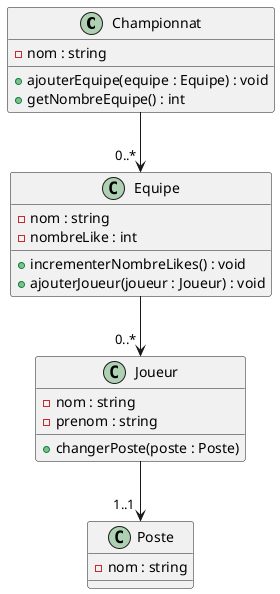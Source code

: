 @startuml
'https://plantuml.com/class-diagram

class Championnat{

- nom : string

+ ajouterEquipe(equipe : Equipe) : void
+ getNombreEquipe() : int

}

class Equipe{

- nom : string
- nombreLike : int

+ incrementerNombreLikes() : void
+ ajouterJoueur(joueur : Joueur) : void
}

class Joueur{

- nom : string
- prenom : string

+ changerPoste(poste : Poste)
}

class Poste{

- nom : string

}

Championnat -->"0..* " Equipe
Equipe -->"0..* " Joueur
Joueur -->"1..1 " Poste

@enduml